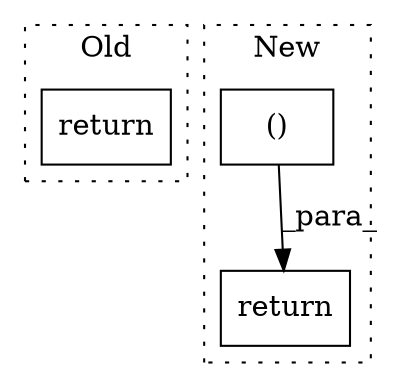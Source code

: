 digraph G {
subgraph cluster0 {
1 [label="return" a="93" s="11510" l="7" shape="box"];
label = "Old";
style="dotted";
}
subgraph cluster1 {
2 [label="()" a="54" s="16162" l="145" shape="box"];
3 [label="return" a="93" s="16092" l="7" shape="box"];
label = "New";
style="dotted";
}
2 -> 3 [label="_para_"];
}